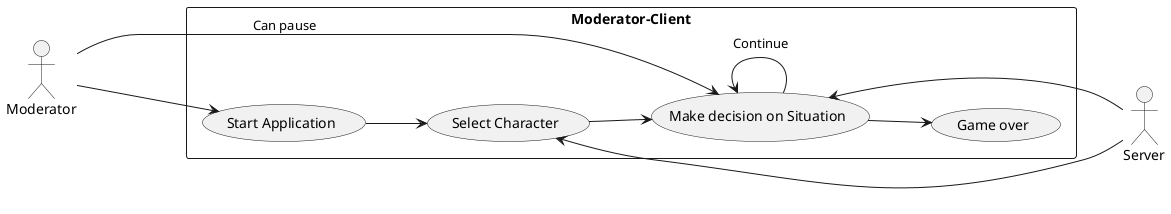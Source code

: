 @startuml
left to right direction

rectangle "Moderator-Client" {
usecase "Start Application" as START
usecase "Select Character" as CHAR
usecase "Make decision on Situation" as MDOCS
usecase "Game over" as GO
}
actor "Server" as SC
actor "Moderator" as P

SC -up--> CHAR
SC -up--> MDOCS
START --> CHAR
CHAR --> MDOCS
P -down--> START
P -down--> (MDOCS) : Can pause 
MDOCS -left--> (MDOCS) : Continue
MDOCS --> GO

@enduml